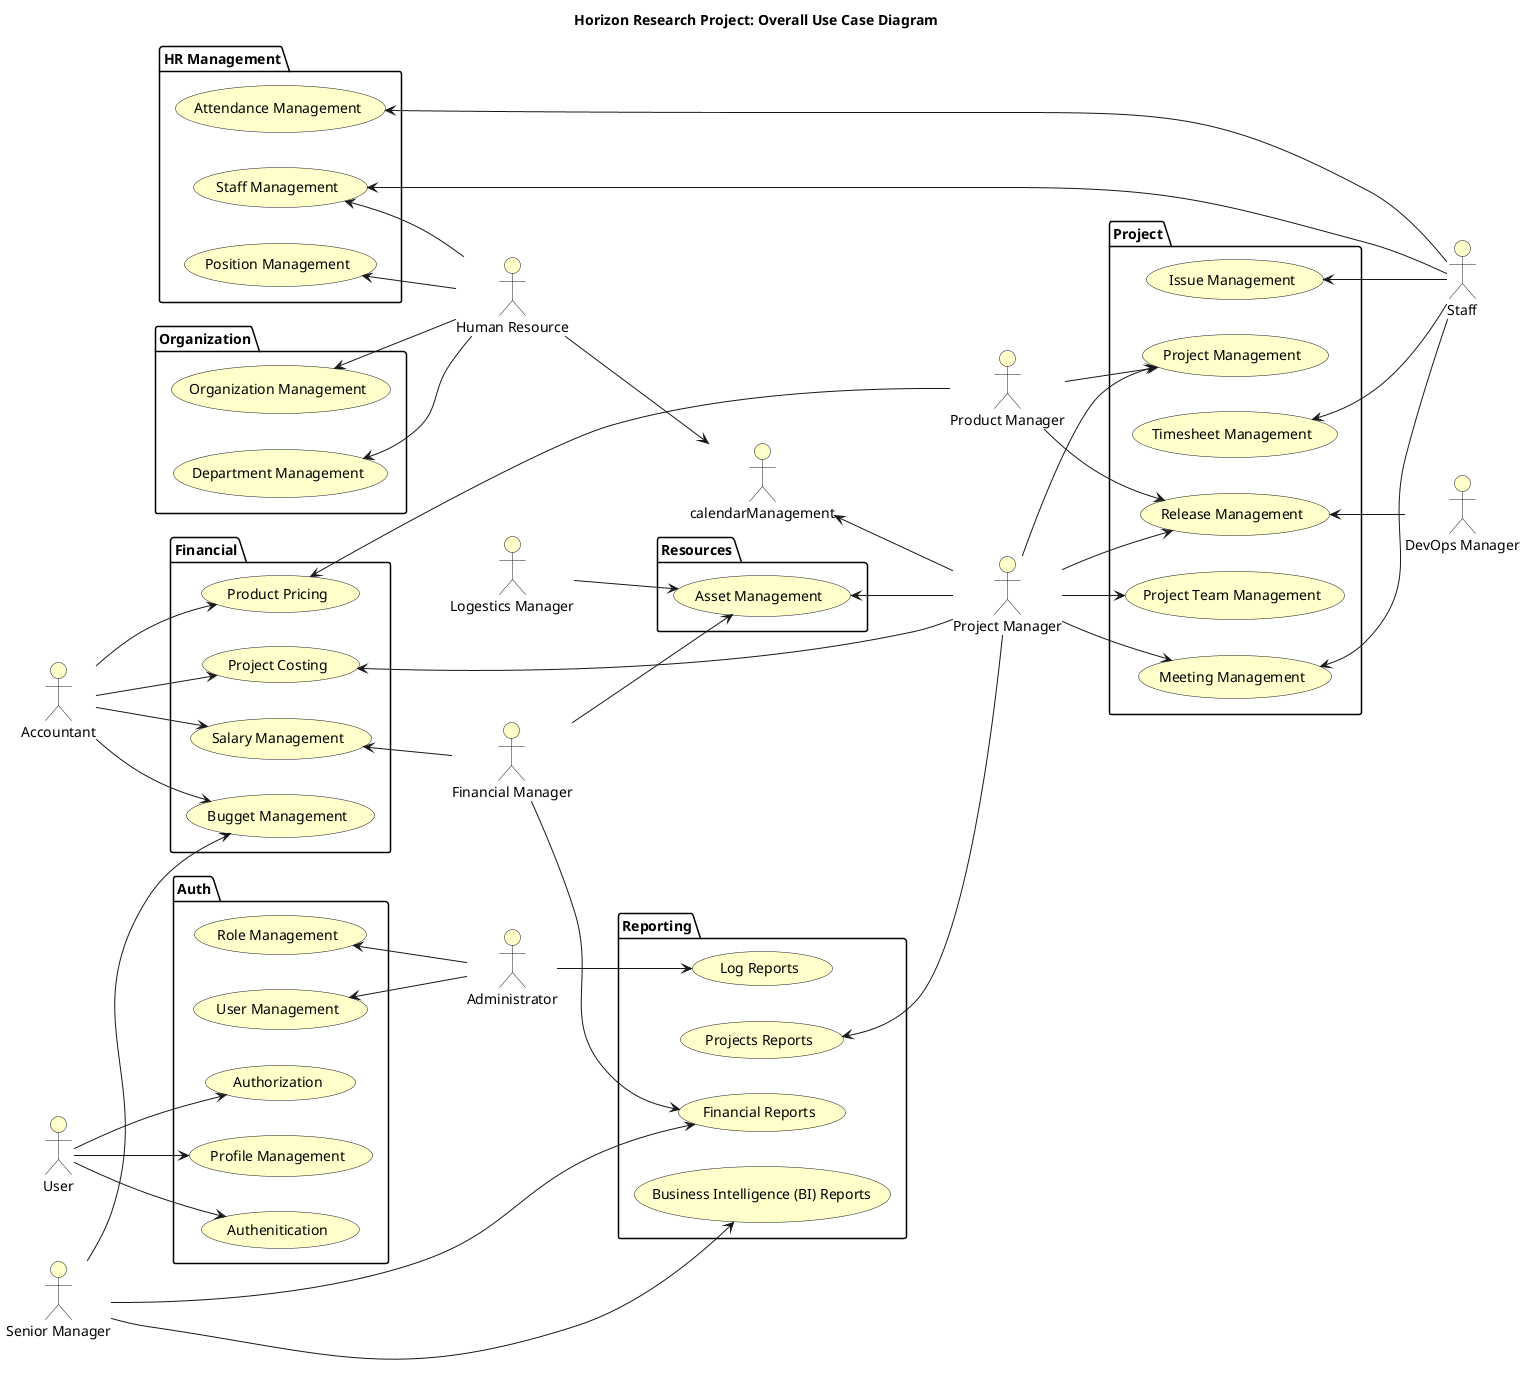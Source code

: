 @startuml
left to right direction

skinparam useCaseBackgroundColor #Business
skinparam actorBackgroundColor #Business

title Horizon Research Project: Overall Use Case Diagram

:User: as User
:Senior Manager: as SeniorManager
:Project Manager: as PMO
:Financial Manager: as Fmanager
:Administrator: as Admin
:Human Resource: as HR
:Accountant: as Accountant
:Staff: as Staff
:DevOps Manager: as DevOpsManager
:Logestics Manager: as LogesticsManager
:Product Manager: as ProductManager


package "Auth"{
    usecase "Role Management" as roleManagement
    usecase "User Management" as userManagement
    usecase "Profile Management" as profileManagement
    usecase "Authenitication" as authentication
    usecase "Authorization" as authorization
}

package "Organization"{
    usecase "Organization Management" as organizationManagement
    usecase "Department Management" as departmentManagement
}

package "HR Management"{
    usecase "Position Management" as positionManagement
    usecase "Staff Management" as staffManagement
    usecase "Attendance Management" as attendanceManagement
}

package "Resources"{
    usecase "Asset Management" as assetManagement
}

package "Project"{
    usecase "Project Management" as projectManagement
    usecase "Project Team Management" as projectTeamManagement
    usecase "Release Management" as releaseManagement
    usecase "Issue Management" as issueManagement
    usecase "Meeting Management" as meetingManagement
    usecase "Timesheet Management" as timesheetManagement
}

package "Reporting"{
    usecase "Business Intelligence (BI) Reports" as biReport
    usecase "Projects Reports" as projectReport
    usecase "Financial Reports" as financialReport
    usecase "Log Reports" as logReport
}


package "Financial"{
    usecase "Project Costing" as costing
    usecase "Bugget Management" as bugget
    usecase "Product Pricing" as pricing
    usecase "Salary Management" as salaryManagement
}



User --> authentication
User --> authorization
User --> profileManagement
Staff --> attendanceManagement
roleManagement <-- Admin
userManagement <-- Admin
staffManagement <-- HR
staffManagement <-- Staff
Accountant --> salaryManagement
Accountant --> costing
Accountant --> pricing
Accountant --> bugget
pricing <-- ProductManager
costing <-- PMO
SeniorManager --> bugget
positionManagement <-- HR
departmentManagement <-- HR
organizationManagement <-- HR
PMO --> projectManagement
PMO --> projectTeamManagement
PMO --> releaseManagement
PMO --> meetingManagement
ProductManager --> releaseManagement
ProductManager --> projectManagement
HR --> calendarManagement
assetManagement <-- PMO
calendarManagement <-- PMO
LogesticsManager --> assetManagement
Fmanager --> assetManagement

releaseManagement <-- DevOpsManager
issueManagement <-- Staff
meetingManagement <-- Staff
timesheetManagement <-- Staff

Admin --> logReport
Fmanager --> financialReport
SeniorManager --> financialReport
SeniorManager --> biReport
projectReport <-- PMO
salaryManagement <-- Fmanager

@enduml